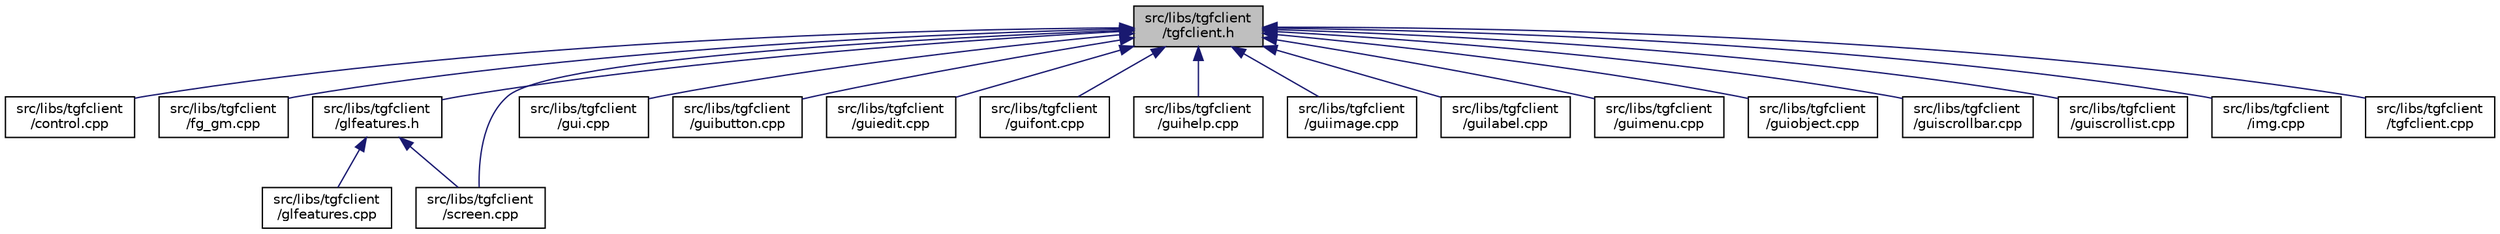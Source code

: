 digraph "src/libs/tgfclient/tgfclient.h"
{
  edge [fontname="Helvetica",fontsize="10",labelfontname="Helvetica",labelfontsize="10"];
  node [fontname="Helvetica",fontsize="10",shape=record];
  Node1 [label="src/libs/tgfclient\l/tgfclient.h",height=0.2,width=0.4,color="black", fillcolor="grey75", style="filled", fontcolor="black"];
  Node1 -> Node2 [dir="back",color="midnightblue",fontsize="10",style="solid",fontname="Helvetica"];
  Node2 [label="src/libs/tgfclient\l/control.cpp",height=0.2,width=0.4,color="black", fillcolor="white", style="filled",URL="$control_8cpp.html",tooltip="Human control (joystick, mouse and keyboard). "];
  Node1 -> Node3 [dir="back",color="midnightblue",fontsize="10",style="solid",fontname="Helvetica"];
  Node3 [label="src/libs/tgfclient\l/fg_gm.cpp",height=0.2,width=0.4,color="black", fillcolor="white", style="filled",URL="$fg__gm_8cpp.html",tooltip="Missing X11 gamemode in glut, taken from freeglut "];
  Node1 -> Node4 [dir="back",color="midnightblue",fontsize="10",style="solid",fontname="Helvetica"];
  Node4 [label="src/libs/tgfclient\l/glfeatures.h",height=0.2,width=0.4,color="black", fillcolor="white", style="filled",URL="$glfeatures_8h.html"];
  Node4 -> Node5 [dir="back",color="midnightblue",fontsize="10",style="solid",fontname="Helvetica"];
  Node5 [label="src/libs/tgfclient\l/glfeatures.cpp",height=0.2,width=0.4,color="black", fillcolor="white", style="filled",URL="$glfeatures_8cpp.html"];
  Node4 -> Node6 [dir="back",color="midnightblue",fontsize="10",style="solid",fontname="Helvetica"];
  Node6 [label="src/libs/tgfclient\l/screen.cpp",height=0.2,width=0.4,color="black", fillcolor="white", style="filled",URL="$screen_8cpp.html",tooltip="Screen management. "];
  Node1 -> Node7 [dir="back",color="midnightblue",fontsize="10",style="solid",fontname="Helvetica"];
  Node7 [label="src/libs/tgfclient\l/gui.cpp",height=0.2,width=0.4,color="black", fillcolor="white", style="filled",URL="$gui_8cpp.html",tooltip="This API is used to manage all the menu screens. "];
  Node1 -> Node8 [dir="back",color="midnightblue",fontsize="10",style="solid",fontname="Helvetica"];
  Node8 [label="src/libs/tgfclient\l/guibutton.cpp",height=0.2,width=0.4,color="black", fillcolor="white", style="filled",URL="$guibutton_8cpp.html",tooltip="GUI Buttons Management. "];
  Node1 -> Node9 [dir="back",color="midnightblue",fontsize="10",style="solid",fontname="Helvetica"];
  Node9 [label="src/libs/tgfclient\l/guiedit.cpp",height=0.2,width=0.4,color="black", fillcolor="white", style="filled",URL="$guiedit_8cpp.html",tooltip="GUI Edit Box Management. "];
  Node1 -> Node10 [dir="back",color="midnightblue",fontsize="10",style="solid",fontname="Helvetica"];
  Node10 [label="src/libs/tgfclient\l/guifont.cpp",height=0.2,width=0.4,color="black", fillcolor="white", style="filled",URL="$guifont_8cpp.html"];
  Node1 -> Node11 [dir="back",color="midnightblue",fontsize="10",style="solid",fontname="Helvetica"];
  Node11 [label="src/libs/tgfclient\l/guihelp.cpp",height=0.2,width=0.4,color="black", fillcolor="white", style="filled",URL="$guihelp_8cpp.html",tooltip="GUI help screen management. "];
  Node1 -> Node12 [dir="back",color="midnightblue",fontsize="10",style="solid",fontname="Helvetica"];
  Node12 [label="src/libs/tgfclient\l/guiimage.cpp",height=0.2,width=0.4,color="black", fillcolor="white", style="filled",URL="$guiimage_8cpp.html",tooltip="GUI Images management. "];
  Node1 -> Node13 [dir="back",color="midnightblue",fontsize="10",style="solid",fontname="Helvetica"];
  Node13 [label="src/libs/tgfclient\l/guilabel.cpp",height=0.2,width=0.4,color="black", fillcolor="white", style="filled",URL="$guilabel_8cpp.html",tooltip="GUI labels management. "];
  Node1 -> Node14 [dir="back",color="midnightblue",fontsize="10",style="solid",fontname="Helvetica"];
  Node14 [label="src/libs/tgfclient\l/guimenu.cpp",height=0.2,width=0.4,color="black", fillcolor="white", style="filled",URL="$guimenu_8cpp.html",tooltip="GUI menu management. "];
  Node1 -> Node15 [dir="back",color="midnightblue",fontsize="10",style="solid",fontname="Helvetica"];
  Node15 [label="src/libs/tgfclient\l/guiobject.cpp",height=0.2,width=0.4,color="black", fillcolor="white", style="filled",URL="$guiobject_8cpp.html"];
  Node1 -> Node16 [dir="back",color="midnightblue",fontsize="10",style="solid",fontname="Helvetica"];
  Node16 [label="src/libs/tgfclient\l/guiscrollbar.cpp",height=0.2,width=0.4,color="black", fillcolor="white", style="filled",URL="$guiscrollbar_8cpp.html",tooltip="GUI scrollbar management. "];
  Node1 -> Node17 [dir="back",color="midnightblue",fontsize="10",style="solid",fontname="Helvetica"];
  Node17 [label="src/libs/tgfclient\l/guiscrollist.cpp",height=0.2,width=0.4,color="black", fillcolor="white", style="filled",URL="$guiscrollist_8cpp.html",tooltip="GUI scroll-list management. "];
  Node1 -> Node18 [dir="back",color="midnightblue",fontsize="10",style="solid",fontname="Helvetica"];
  Node18 [label="src/libs/tgfclient\l/img.cpp",height=0.2,width=0.4,color="black", fillcolor="white", style="filled",URL="$img_8cpp.html",tooltip="Image management API. "];
  Node1 -> Node6 [dir="back",color="midnightblue",fontsize="10",style="solid",fontname="Helvetica"];
  Node1 -> Node19 [dir="back",color="midnightblue",fontsize="10",style="solid",fontname="Helvetica"];
  Node19 [label="src/libs/tgfclient\l/tgfclient.cpp",height=0.2,width=0.4,color="black", fillcolor="white", style="filled",URL="$tgfclient_8cpp.html"];
}
